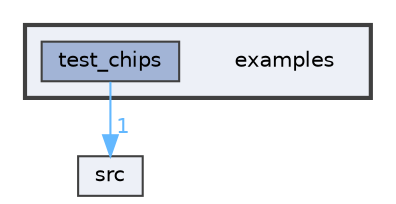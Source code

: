 digraph "examples"
{
 // LATEX_PDF_SIZE
  bgcolor="transparent";
  edge [fontname=Helvetica,fontsize=10,labelfontname=Helvetica,labelfontsize=10];
  node [fontname=Helvetica,fontsize=10,shape=box,height=0.2,width=0.4];
  compound=true
  subgraph clusterdir_d28a4824dc47e487b107a5db32ef43c4 {
    graph [ bgcolor="#edf0f7", pencolor="grey25", label="", fontname=Helvetica,fontsize=10 style="filled,bold", URL="dir_d28a4824dc47e487b107a5db32ef43c4.html",tooltip=""]
    dir_d28a4824dc47e487b107a5db32ef43c4 [shape=plaintext, label="examples"];
  dir_b0a341df91e4c80a2cf53b8d92b524a4 [label="test_chips", fillcolor="#a2b4d6", color="grey25", style="filled", URL="dir_b0a341df91e4c80a2cf53b8d92b524a4.html",tooltip=""];
  }
  dir_68267d1309a1af8e8297ef4c3efbcdba [label="src", fillcolor="#edf0f7", color="grey25", style="filled", URL="dir_68267d1309a1af8e8297ef4c3efbcdba.html",tooltip=""];
  dir_b0a341df91e4c80a2cf53b8d92b524a4->dir_68267d1309a1af8e8297ef4c3efbcdba [headlabel="1", labeldistance=1.5 headhref="dir_000003_000002.html" color="steelblue1" fontcolor="steelblue1"];
}

